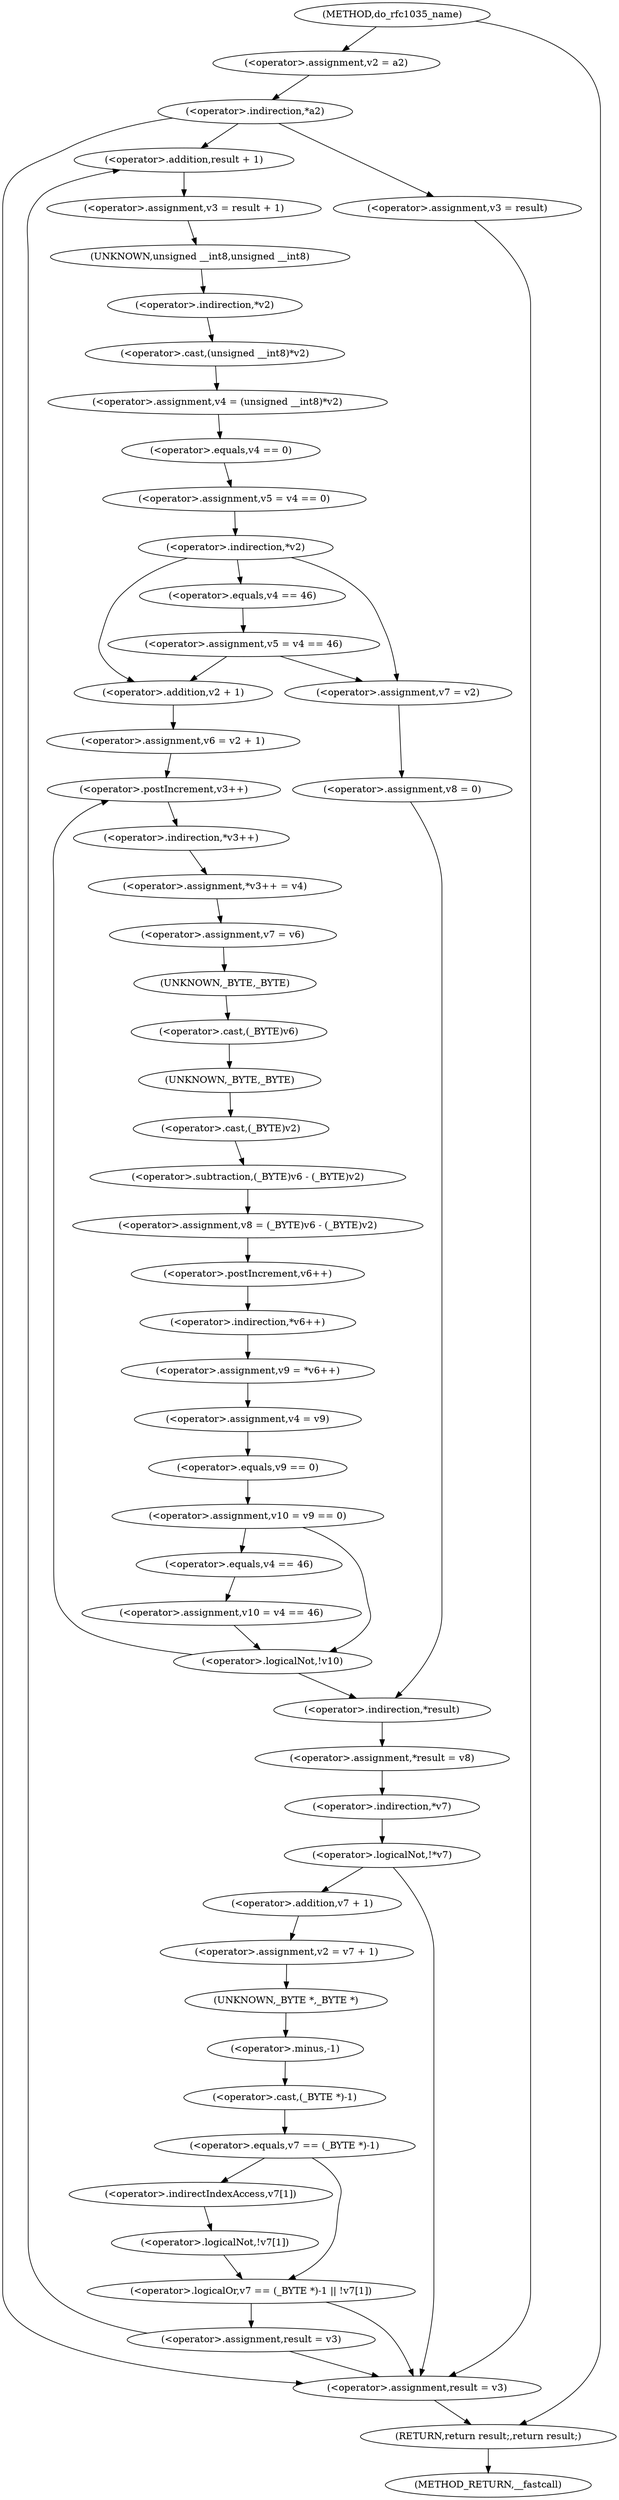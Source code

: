 digraph do_rfc1035_name {  
"1000126" [label = "(<operator>.assignment,v2 = a2)" ]
"1000130" [label = "(<operator>.indirection,*a2)" ]
"1000136" [label = "(<operator>.assignment,v3 = result + 1)" ]
"1000138" [label = "(<operator>.addition,result + 1)" ]
"1000141" [label = "(<operator>.assignment,v4 = (unsigned __int8)*v2)" ]
"1000143" [label = "(<operator>.cast,(unsigned __int8)*v2)" ]
"1000144" [label = "(UNKNOWN,unsigned __int8,unsigned __int8)" ]
"1000145" [label = "(<operator>.indirection,*v2)" ]
"1000147" [label = "(<operator>.assignment,v5 = v4 == 0)" ]
"1000149" [label = "(<operator>.equals,v4 == 0)" ]
"1000153" [label = "(<operator>.indirection,*v2)" ]
"1000155" [label = "(<operator>.assignment,v5 = v4 == 46)" ]
"1000157" [label = "(<operator>.equals,v4 == 46)" ]
"1000163" [label = "(<operator>.assignment,v7 = v2)" ]
"1000166" [label = "(<operator>.assignment,v8 = 0)" ]
"1000171" [label = "(<operator>.assignment,v6 = v2 + 1)" ]
"1000173" [label = "(<operator>.addition,v2 + 1)" ]
"1000178" [label = "(<operator>.assignment,*v3++ = v4)" ]
"1000179" [label = "(<operator>.indirection,*v3++)" ]
"1000180" [label = "(<operator>.postIncrement,v3++)" ]
"1000183" [label = "(<operator>.assignment,v7 = v6)" ]
"1000186" [label = "(<operator>.assignment,v8 = (_BYTE)v6 - (_BYTE)v2)" ]
"1000188" [label = "(<operator>.subtraction,(_BYTE)v6 - (_BYTE)v2)" ]
"1000189" [label = "(<operator>.cast,(_BYTE)v6)" ]
"1000190" [label = "(UNKNOWN,_BYTE,_BYTE)" ]
"1000192" [label = "(<operator>.cast,(_BYTE)v2)" ]
"1000193" [label = "(UNKNOWN,_BYTE,_BYTE)" ]
"1000195" [label = "(<operator>.assignment,v9 = *v6++)" ]
"1000197" [label = "(<operator>.indirection,*v6++)" ]
"1000198" [label = "(<operator>.postIncrement,v6++)" ]
"1000200" [label = "(<operator>.assignment,v4 = v9)" ]
"1000203" [label = "(<operator>.assignment,v10 = v9 == 0)" ]
"1000205" [label = "(<operator>.equals,v9 == 0)" ]
"1000210" [label = "(<operator>.assignment,v10 = v4 == 46)" ]
"1000212" [label = "(<operator>.equals,v4 == 46)" ]
"1000215" [label = "(<operator>.logicalNot,!v10)" ]
"1000217" [label = "(<operator>.assignment,*result = v8)" ]
"1000218" [label = "(<operator>.indirection,*result)" ]
"1000222" [label = "(<operator>.logicalNot,!*v7)" ]
"1000223" [label = "(<operator>.indirection,*v7)" ]
"1000226" [label = "(<operator>.assignment,v2 = v7 + 1)" ]
"1000228" [label = "(<operator>.addition,v7 + 1)" ]
"1000232" [label = "(<operator>.logicalOr,v7 == (_BYTE *)-1 || !v7[1])" ]
"1000233" [label = "(<operator>.equals,v7 == (_BYTE *)-1)" ]
"1000235" [label = "(<operator>.cast,(_BYTE *)-1)" ]
"1000236" [label = "(UNKNOWN,_BYTE *,_BYTE *)" ]
"1000237" [label = "(<operator>.minus,-1)" ]
"1000239" [label = "(<operator>.logicalNot,!v7[1])" ]
"1000240" [label = "(<operator>.indirectIndexAccess,v7[1])" ]
"1000244" [label = "(<operator>.assignment,result = v3)" ]
"1000249" [label = "(<operator>.assignment,v3 = result)" ]
"1000252" [label = "(<operator>.assignment,result = v3)" ]
"1000255" [label = "(RETURN,return result;,return result;)" ]
"1000110" [label = "(METHOD,do_rfc1035_name)" ]
"1000257" [label = "(METHOD_RETURN,__fastcall)" ]
  "1000126" -> "1000130" 
  "1000130" -> "1000138" 
  "1000130" -> "1000252" 
  "1000130" -> "1000249" 
  "1000136" -> "1000144" 
  "1000138" -> "1000136" 
  "1000141" -> "1000149" 
  "1000143" -> "1000141" 
  "1000144" -> "1000145" 
  "1000145" -> "1000143" 
  "1000147" -> "1000153" 
  "1000149" -> "1000147" 
  "1000153" -> "1000157" 
  "1000153" -> "1000163" 
  "1000153" -> "1000173" 
  "1000155" -> "1000163" 
  "1000155" -> "1000173" 
  "1000157" -> "1000155" 
  "1000163" -> "1000166" 
  "1000166" -> "1000218" 
  "1000171" -> "1000180" 
  "1000173" -> "1000171" 
  "1000178" -> "1000183" 
  "1000179" -> "1000178" 
  "1000180" -> "1000179" 
  "1000183" -> "1000190" 
  "1000186" -> "1000198" 
  "1000188" -> "1000186" 
  "1000189" -> "1000193" 
  "1000190" -> "1000189" 
  "1000192" -> "1000188" 
  "1000193" -> "1000192" 
  "1000195" -> "1000200" 
  "1000197" -> "1000195" 
  "1000198" -> "1000197" 
  "1000200" -> "1000205" 
  "1000203" -> "1000215" 
  "1000203" -> "1000212" 
  "1000205" -> "1000203" 
  "1000210" -> "1000215" 
  "1000212" -> "1000210" 
  "1000215" -> "1000180" 
  "1000215" -> "1000218" 
  "1000217" -> "1000223" 
  "1000218" -> "1000217" 
  "1000222" -> "1000252" 
  "1000222" -> "1000228" 
  "1000223" -> "1000222" 
  "1000226" -> "1000236" 
  "1000228" -> "1000226" 
  "1000232" -> "1000252" 
  "1000232" -> "1000244" 
  "1000233" -> "1000232" 
  "1000233" -> "1000240" 
  "1000235" -> "1000233" 
  "1000236" -> "1000237" 
  "1000237" -> "1000235" 
  "1000239" -> "1000232" 
  "1000240" -> "1000239" 
  "1000244" -> "1000138" 
  "1000244" -> "1000252" 
  "1000249" -> "1000252" 
  "1000252" -> "1000255" 
  "1000255" -> "1000257" 
  "1000110" -> "1000126" 
  "1000110" -> "1000255" 
}
